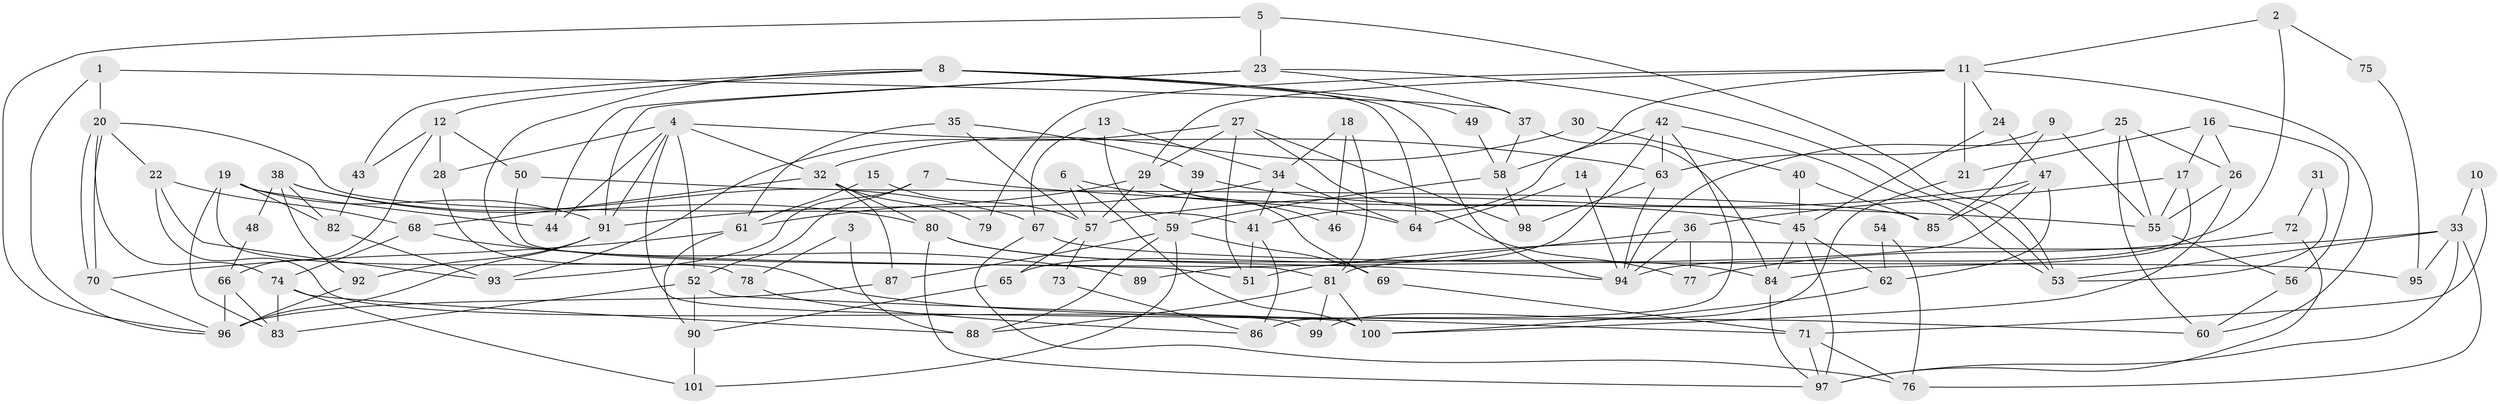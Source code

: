 // coarse degree distribution, {19: 0.016666666666666666, 3: 0.2833333333333333, 2: 0.16666666666666666, 15: 0.016666666666666666, 4: 0.2, 7: 0.016666666666666666, 10: 0.03333333333333333, 8: 0.06666666666666667, 6: 0.03333333333333333, 1: 0.016666666666666666, 11: 0.016666666666666666, 9: 0.05, 5: 0.08333333333333333}
// Generated by graph-tools (version 1.1) at 2025/18/03/04/25 18:18:34]
// undirected, 101 vertices, 202 edges
graph export_dot {
graph [start="1"]
  node [color=gray90,style=filled];
  1;
  2;
  3;
  4;
  5;
  6;
  7;
  8;
  9;
  10;
  11;
  12;
  13;
  14;
  15;
  16;
  17;
  18;
  19;
  20;
  21;
  22;
  23;
  24;
  25;
  26;
  27;
  28;
  29;
  30;
  31;
  32;
  33;
  34;
  35;
  36;
  37;
  38;
  39;
  40;
  41;
  42;
  43;
  44;
  45;
  46;
  47;
  48;
  49;
  50;
  51;
  52;
  53;
  54;
  55;
  56;
  57;
  58;
  59;
  60;
  61;
  62;
  63;
  64;
  65;
  66;
  67;
  68;
  69;
  70;
  71;
  72;
  73;
  74;
  75;
  76;
  77;
  78;
  79;
  80;
  81;
  82;
  83;
  84;
  85;
  86;
  87;
  88;
  89;
  90;
  91;
  92;
  93;
  94;
  95;
  96;
  97;
  98;
  99;
  100;
  101;
  1 -- 37;
  1 -- 20;
  1 -- 96;
  2 -- 11;
  2 -- 94;
  2 -- 75;
  3 -- 88;
  3 -- 78;
  4 -- 44;
  4 -- 63;
  4 -- 28;
  4 -- 32;
  4 -- 52;
  4 -- 91;
  4 -- 100;
  5 -- 96;
  5 -- 53;
  5 -- 23;
  6 -- 100;
  6 -- 64;
  6 -- 57;
  7 -- 93;
  7 -- 55;
  7 -- 52;
  8 -- 43;
  8 -- 94;
  8 -- 12;
  8 -- 49;
  8 -- 51;
  8 -- 64;
  9 -- 85;
  9 -- 63;
  9 -- 55;
  10 -- 71;
  10 -- 33;
  11 -- 41;
  11 -- 29;
  11 -- 21;
  11 -- 24;
  11 -- 60;
  11 -- 79;
  12 -- 28;
  12 -- 43;
  12 -- 50;
  12 -- 66;
  13 -- 59;
  13 -- 67;
  13 -- 34;
  14 -- 64;
  14 -- 94;
  15 -- 61;
  15 -- 57;
  16 -- 17;
  16 -- 26;
  16 -- 21;
  16 -- 56;
  17 -- 36;
  17 -- 55;
  17 -- 84;
  18 -- 34;
  18 -- 81;
  18 -- 46;
  19 -- 83;
  19 -- 91;
  19 -- 44;
  19 -- 78;
  19 -- 82;
  20 -- 70;
  20 -- 70;
  20 -- 74;
  20 -- 22;
  20 -- 41;
  21 -- 99;
  22 -- 68;
  22 -- 93;
  22 -- 99;
  23 -- 91;
  23 -- 37;
  23 -- 44;
  23 -- 53;
  24 -- 47;
  24 -- 45;
  25 -- 60;
  25 -- 26;
  25 -- 55;
  25 -- 94;
  26 -- 55;
  26 -- 100;
  27 -- 98;
  27 -- 51;
  27 -- 29;
  27 -- 77;
  27 -- 93;
  28 -- 60;
  29 -- 61;
  29 -- 46;
  29 -- 57;
  29 -- 69;
  30 -- 32;
  30 -- 40;
  31 -- 53;
  31 -- 72;
  32 -- 80;
  32 -- 68;
  32 -- 79;
  32 -- 87;
  33 -- 97;
  33 -- 51;
  33 -- 53;
  33 -- 76;
  33 -- 95;
  34 -- 91;
  34 -- 41;
  34 -- 64;
  35 -- 61;
  35 -- 57;
  35 -- 39;
  36 -- 81;
  36 -- 94;
  36 -- 77;
  37 -- 84;
  37 -- 58;
  38 -- 92;
  38 -- 82;
  38 -- 48;
  38 -- 67;
  38 -- 80;
  39 -- 45;
  39 -- 59;
  40 -- 85;
  40 -- 45;
  41 -- 51;
  41 -- 86;
  42 -- 53;
  42 -- 58;
  42 -- 63;
  42 -- 65;
  42 -- 86;
  43 -- 82;
  45 -- 84;
  45 -- 62;
  45 -- 97;
  47 -- 57;
  47 -- 62;
  47 -- 85;
  47 -- 89;
  48 -- 66;
  49 -- 58;
  50 -- 81;
  50 -- 85;
  52 -- 71;
  52 -- 83;
  52 -- 90;
  54 -- 62;
  54 -- 76;
  55 -- 56;
  56 -- 60;
  57 -- 65;
  57 -- 73;
  58 -- 59;
  58 -- 98;
  59 -- 69;
  59 -- 87;
  59 -- 88;
  59 -- 101;
  61 -- 70;
  61 -- 90;
  62 -- 100;
  63 -- 94;
  63 -- 98;
  65 -- 90;
  66 -- 96;
  66 -- 83;
  67 -- 76;
  67 -- 95;
  68 -- 74;
  68 -- 89;
  69 -- 71;
  70 -- 96;
  71 -- 97;
  71 -- 76;
  72 -- 77;
  72 -- 97;
  73 -- 86;
  74 -- 101;
  74 -- 83;
  74 -- 88;
  75 -- 95;
  78 -- 86;
  80 -- 84;
  80 -- 94;
  80 -- 97;
  81 -- 99;
  81 -- 88;
  81 -- 100;
  82 -- 93;
  84 -- 97;
  87 -- 96;
  90 -- 101;
  91 -- 96;
  91 -- 92;
  92 -- 96;
}
